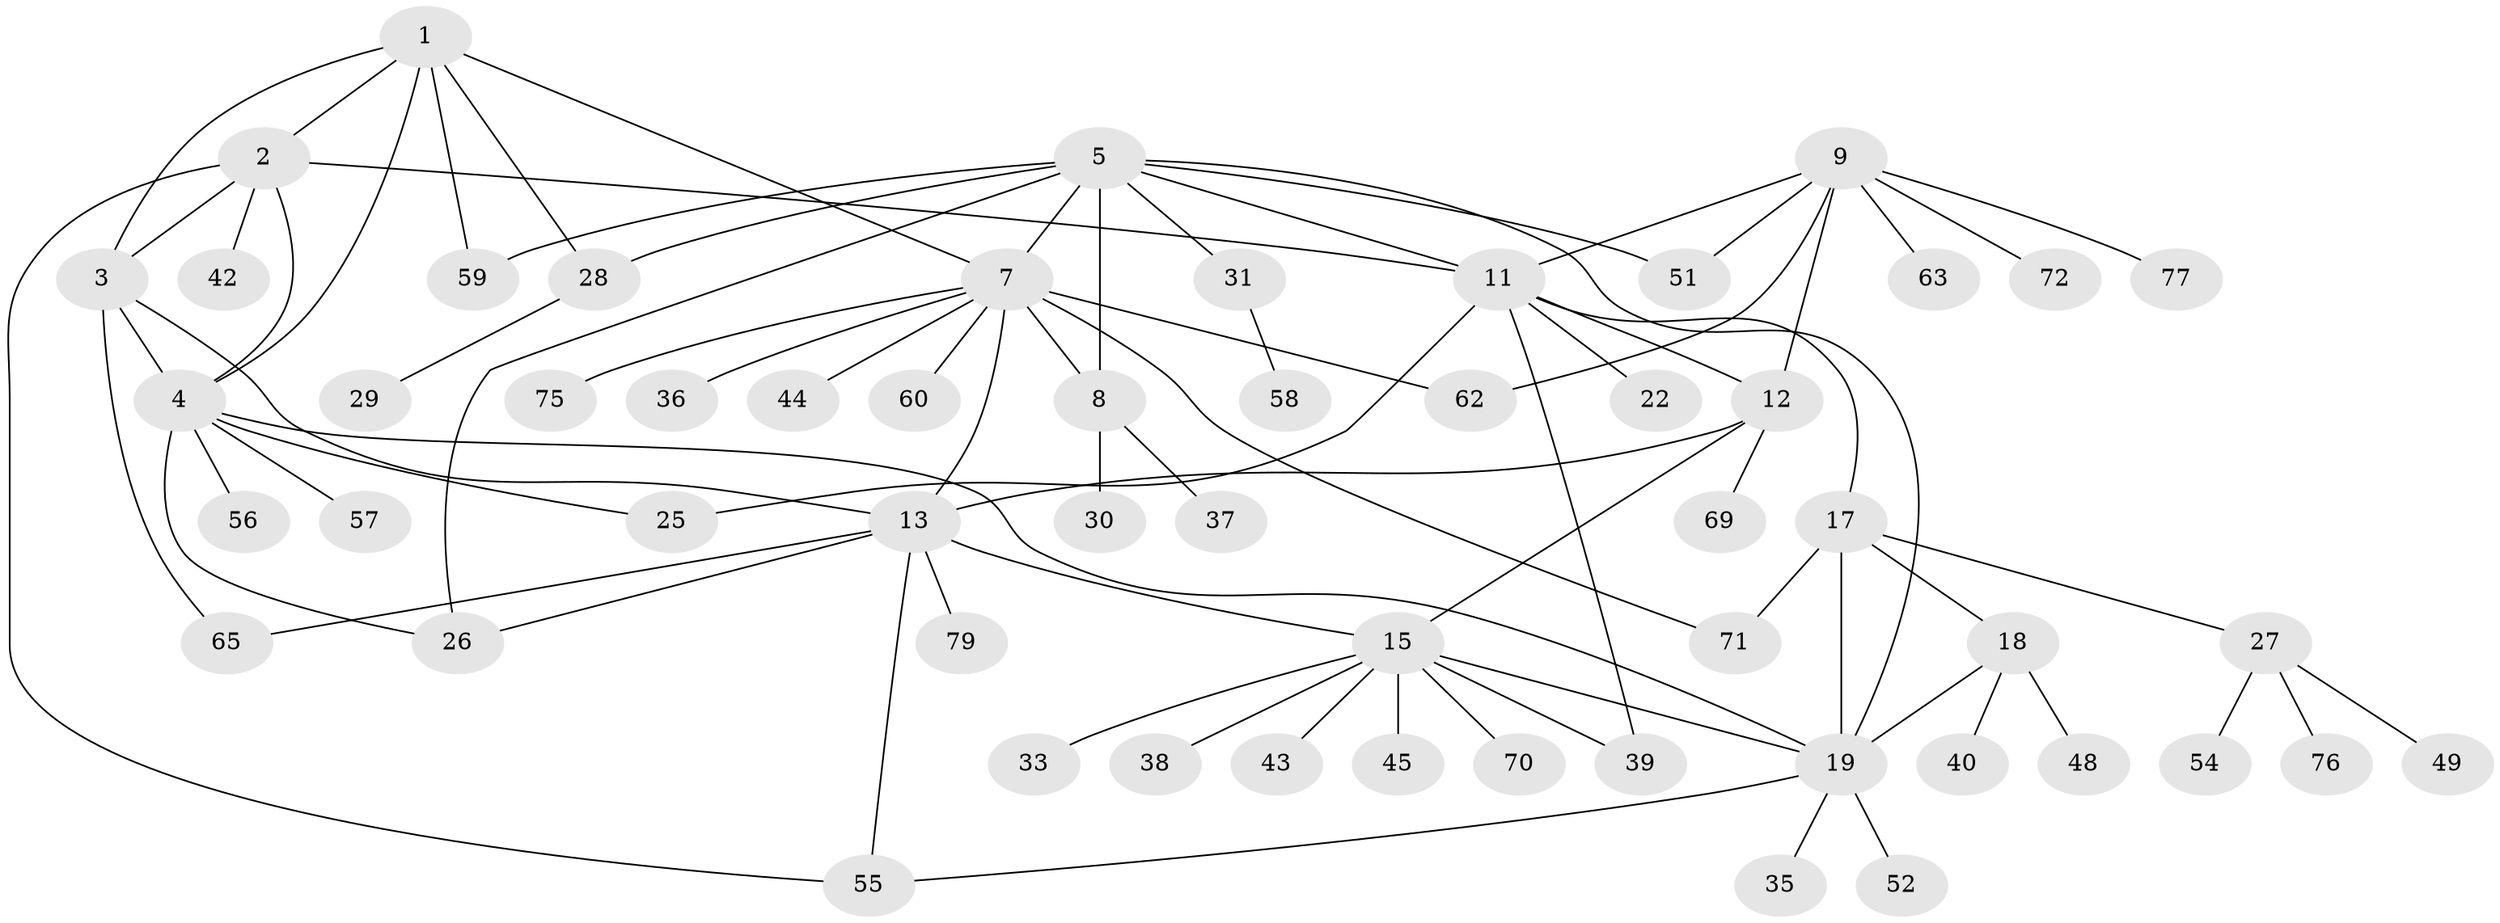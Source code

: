 // Generated by graph-tools (version 1.1) at 2025/24/03/03/25 07:24:15]
// undirected, 56 vertices, 80 edges
graph export_dot {
graph [start="1"]
  node [color=gray90,style=filled];
  1 [super="+24"];
  2 [super="+78"];
  3 [super="+21"];
  4 [super="+74"];
  5 [super="+6"];
  7 [super="+50"];
  8 [super="+46"];
  9 [super="+10"];
  11 [super="+47"];
  12 [super="+14"];
  13 [super="+67"];
  15 [super="+16"];
  17;
  18 [super="+23"];
  19 [super="+20"];
  22 [super="+73"];
  25 [super="+32"];
  26 [super="+41"];
  27 [super="+34"];
  28;
  29;
  30;
  31;
  33;
  35;
  36;
  37;
  38;
  39 [super="+53"];
  40;
  42 [super="+64"];
  43;
  44;
  45;
  48;
  49;
  51;
  52;
  54;
  55 [super="+68"];
  56;
  57;
  58;
  59;
  60 [super="+61"];
  62;
  63;
  65 [super="+66"];
  69;
  70;
  71 [super="+80"];
  72;
  75;
  76;
  77;
  79;
  1 -- 2;
  1 -- 3;
  1 -- 4;
  1 -- 7;
  1 -- 28;
  1 -- 59;
  2 -- 3;
  2 -- 4;
  2 -- 11;
  2 -- 42;
  2 -- 55;
  3 -- 4;
  3 -- 13;
  3 -- 65;
  4 -- 19;
  4 -- 25;
  4 -- 56;
  4 -- 57;
  4 -- 26;
  5 -- 7 [weight=2];
  5 -- 8 [weight=2];
  5 -- 11;
  5 -- 26;
  5 -- 31;
  5 -- 51;
  5 -- 59;
  5 -- 28;
  5 -- 19;
  7 -- 8;
  7 -- 13;
  7 -- 36;
  7 -- 44;
  7 -- 60;
  7 -- 62;
  7 -- 71;
  7 -- 75;
  8 -- 30;
  8 -- 37;
  9 -- 11 [weight=2];
  9 -- 12 [weight=2];
  9 -- 62;
  9 -- 63;
  9 -- 51;
  9 -- 72;
  9 -- 77;
  11 -- 12;
  11 -- 17;
  11 -- 22;
  11 -- 25;
  11 -- 39;
  12 -- 69;
  12 -- 13;
  12 -- 15 [weight=2];
  13 -- 15 [weight=2];
  13 -- 65;
  13 -- 79;
  13 -- 26;
  13 -- 55;
  15 -- 33;
  15 -- 38;
  15 -- 39;
  15 -- 43;
  15 -- 45;
  15 -- 70;
  15 -- 19;
  17 -- 18;
  17 -- 19 [weight=2];
  17 -- 27;
  17 -- 71;
  18 -- 19 [weight=2];
  18 -- 40;
  18 -- 48;
  19 -- 35;
  19 -- 52;
  19 -- 55;
  27 -- 49;
  27 -- 54;
  27 -- 76;
  28 -- 29;
  31 -- 58;
}
